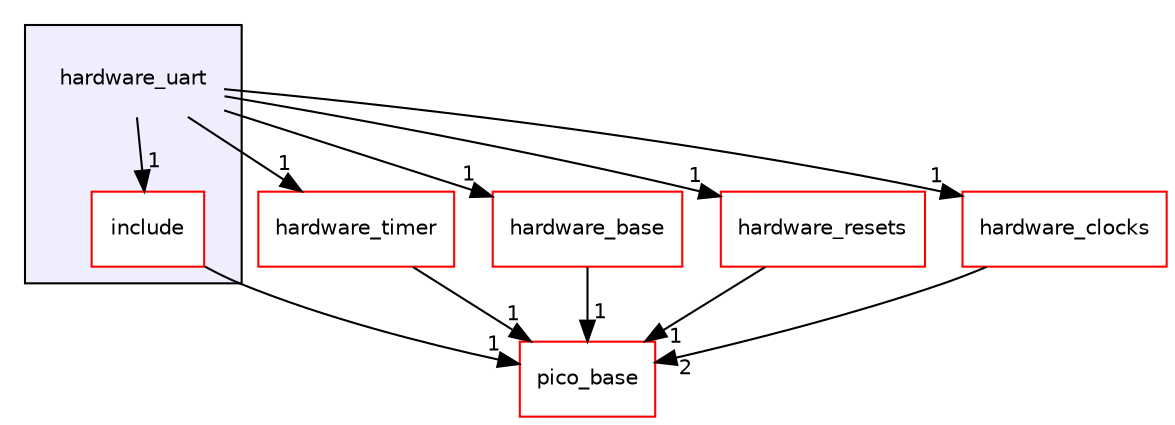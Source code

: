 digraph "hardware_uart" {
  compound=true
  node [ fontsize="10", fontname="Helvetica"];
  edge [ labelfontsize="10", labelfontname="Helvetica"];
  subgraph clusterdir_fa32484ddcfb739fabe101c20b70de5a {
    graph [ bgcolor="#eeeeff", pencolor="black", label="" URL="dir_fa32484ddcfb739fabe101c20b70de5a.html"];
    dir_fa32484ddcfb739fabe101c20b70de5a [shape=plaintext label="hardware_uart"];
    dir_9da8cf135a2ab7050dc2843706a87d9a [shape=box label="include" color="red" fillcolor="white" style="filled" URL="dir_9da8cf135a2ab7050dc2843706a87d9a.html"];
  }
  dir_cebeb0d5a079c028abb6d9e9a276866d [shape=box label="hardware_timer" fillcolor="white" style="filled" color="red" URL="dir_cebeb0d5a079c028abb6d9e9a276866d.html"];
  dir_c6c7f251ebac20a0f78c139a1ca1c75c [shape=box label="hardware_base" fillcolor="white" style="filled" color="red" URL="dir_c6c7f251ebac20a0f78c139a1ca1c75c.html"];
  dir_7c67e86d35117ef699f68ef1815fbbe9 [shape=box label="hardware_resets" fillcolor="white" style="filled" color="red" URL="dir_7c67e86d35117ef699f68ef1815fbbe9.html"];
  dir_ee4ba4c32933fd9d1c9bce216e67756d [shape=box label="pico_base" fillcolor="white" style="filled" color="red" URL="dir_ee4ba4c32933fd9d1c9bce216e67756d.html"];
  dir_e2ab24579df028e26784018cb2829bf6 [shape=box label="hardware_clocks" fillcolor="white" style="filled" color="red" URL="dir_e2ab24579df028e26784018cb2829bf6.html"];
  dir_cebeb0d5a079c028abb6d9e9a276866d->dir_ee4ba4c32933fd9d1c9bce216e67756d [headlabel="1", labeldistance=1.5 headhref="dir_000108_000007.html"];
  dir_fa32484ddcfb739fabe101c20b70de5a->dir_cebeb0d5a079c028abb6d9e9a276866d [headlabel="1", labeldistance=1.5 headhref="dir_000111_000108.html"];
  dir_fa32484ddcfb739fabe101c20b70de5a->dir_c6c7f251ebac20a0f78c139a1ca1c75c [headlabel="1", labeldistance=1.5 headhref="dir_000111_000059.html"];
  dir_fa32484ddcfb739fabe101c20b70de5a->dir_7c67e86d35117ef699f68ef1815fbbe9 [headlabel="1", labeldistance=1.5 headhref="dir_000111_000099.html"];
  dir_fa32484ddcfb739fabe101c20b70de5a->dir_9da8cf135a2ab7050dc2843706a87d9a [headlabel="1", labeldistance=1.5 headhref="dir_000111_000112.html"];
  dir_fa32484ddcfb739fabe101c20b70de5a->dir_e2ab24579df028e26784018cb2829bf6 [headlabel="1", labeldistance=1.5 headhref="dir_000111_000065.html"];
  dir_c6c7f251ebac20a0f78c139a1ca1c75c->dir_ee4ba4c32933fd9d1c9bce216e67756d [headlabel="1", labeldistance=1.5 headhref="dir_000059_000007.html"];
  dir_7c67e86d35117ef699f68ef1815fbbe9->dir_ee4ba4c32933fd9d1c9bce216e67756d [headlabel="1", labeldistance=1.5 headhref="dir_000099_000007.html"];
  dir_9da8cf135a2ab7050dc2843706a87d9a->dir_ee4ba4c32933fd9d1c9bce216e67756d [headlabel="1", labeldistance=1.5 headhref="dir_000112_000007.html"];
  dir_e2ab24579df028e26784018cb2829bf6->dir_ee4ba4c32933fd9d1c9bce216e67756d [headlabel="2", labeldistance=1.5 headhref="dir_000065_000007.html"];
}
